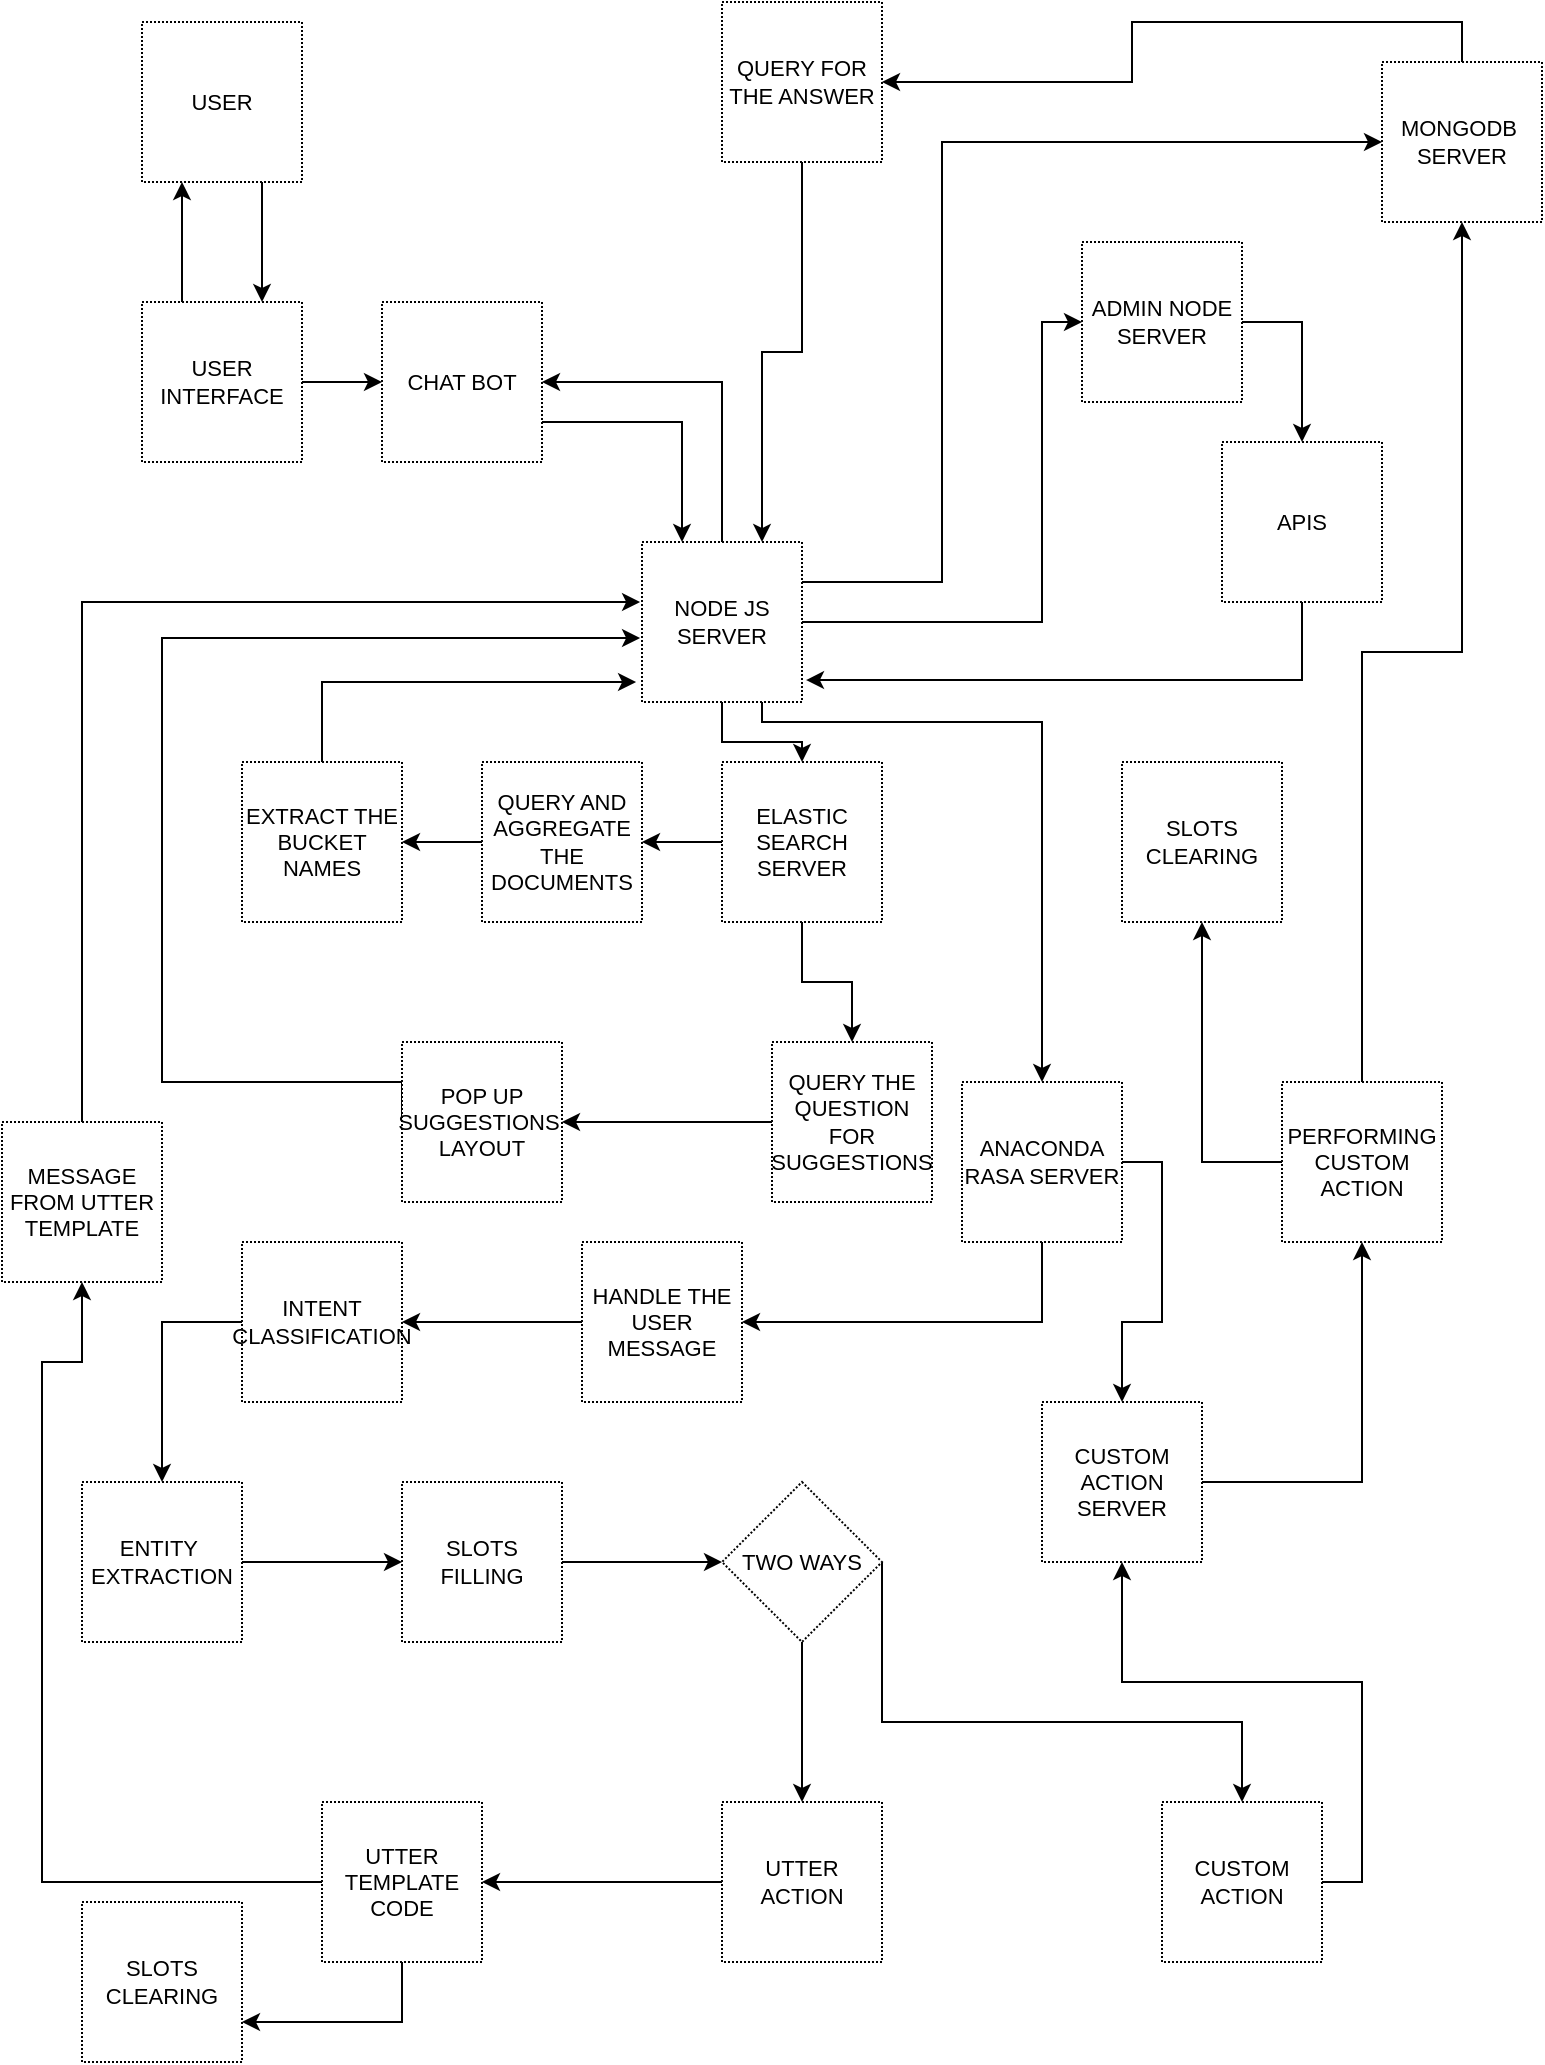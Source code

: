 <mxfile version="12.3.9" type="device" pages="1"><diagram id="PorJ_EYWjf0nkyZtt9dw" name="Page-1"><mxGraphModel dx="782" dy="689" grid="1" gridSize="10" guides="1" tooltips="1" connect="1" arrows="1" fold="1" page="1" pageScale="1" pageWidth="850" pageHeight="1100" math="0" shadow="0"><root><mxCell id="0"/><mxCell id="1" parent="0"/><mxCell id="pTdDTrJEhElgAwJfgWjJ-124" style="edgeStyle=orthogonalEdgeStyle;rounded=0;orthogonalLoop=1;jettySize=auto;html=1;exitX=0.75;exitY=1;exitDx=0;exitDy=0;entryX=0.75;entryY=0;entryDx=0;entryDy=0;fontSize=11;" edge="1" parent="1" source="pTdDTrJEhElgAwJfgWjJ-50" target="pTdDTrJEhElgAwJfgWjJ-51"><mxGeometry relative="1" as="geometry"/></mxCell><mxCell id="pTdDTrJEhElgAwJfgWjJ-50" value="USER" style="whiteSpace=wrap;html=1;aspect=fixed;dashed=1;dashPattern=1 1;fontSize=11;" vertex="1" parent="1"><mxGeometry x="110" y="70" width="80" height="80" as="geometry"/></mxCell><mxCell id="pTdDTrJEhElgAwJfgWjJ-61" style="edgeStyle=orthogonalEdgeStyle;rounded=0;orthogonalLoop=1;jettySize=auto;html=1;exitX=1;exitY=0.5;exitDx=0;exitDy=0;entryX=0;entryY=0.5;entryDx=0;entryDy=0;fontSize=11;" edge="1" parent="1" source="pTdDTrJEhElgAwJfgWjJ-51" target="pTdDTrJEhElgAwJfgWjJ-52"><mxGeometry relative="1" as="geometry"/></mxCell><mxCell id="pTdDTrJEhElgAwJfgWjJ-125" style="edgeStyle=orthogonalEdgeStyle;rounded=0;orthogonalLoop=1;jettySize=auto;html=1;exitX=0.25;exitY=0;exitDx=0;exitDy=0;entryX=0.25;entryY=1;entryDx=0;entryDy=0;fontSize=11;" edge="1" parent="1" source="pTdDTrJEhElgAwJfgWjJ-51" target="pTdDTrJEhElgAwJfgWjJ-50"><mxGeometry relative="1" as="geometry"/></mxCell><mxCell id="pTdDTrJEhElgAwJfgWjJ-51" value="USER INTERFACE" style="whiteSpace=wrap;html=1;aspect=fixed;dashed=1;dashPattern=1 1;fontSize=11;" vertex="1" parent="1"><mxGeometry x="110" y="210" width="80" height="80" as="geometry"/></mxCell><mxCell id="pTdDTrJEhElgAwJfgWjJ-141" style="edgeStyle=orthogonalEdgeStyle;rounded=0;orthogonalLoop=1;jettySize=auto;html=1;exitX=1;exitY=0.75;exitDx=0;exitDy=0;entryX=0.25;entryY=0;entryDx=0;entryDy=0;fontSize=11;" edge="1" parent="1" source="pTdDTrJEhElgAwJfgWjJ-52" target="pTdDTrJEhElgAwJfgWjJ-55"><mxGeometry relative="1" as="geometry"/></mxCell><mxCell id="pTdDTrJEhElgAwJfgWjJ-52" value="CHAT BOT" style="whiteSpace=wrap;html=1;aspect=fixed;dashed=1;dashPattern=1 1;fontSize=11;" vertex="1" parent="1"><mxGeometry x="230" y="210" width="80" height="80" as="geometry"/></mxCell><mxCell id="pTdDTrJEhElgAwJfgWjJ-66" style="edgeStyle=orthogonalEdgeStyle;rounded=0;orthogonalLoop=1;jettySize=auto;html=1;exitX=0;exitY=0.5;exitDx=0;exitDy=0;entryX=1;entryY=0.5;entryDx=0;entryDy=0;fontSize=11;" edge="1" parent="1" source="pTdDTrJEhElgAwJfgWjJ-53" target="pTdDTrJEhElgAwJfgWjJ-58"><mxGeometry relative="1" as="geometry"><mxPoint x="560" y="480" as="targetPoint"/></mxGeometry></mxCell><mxCell id="pTdDTrJEhElgAwJfgWjJ-76" style="edgeStyle=orthogonalEdgeStyle;rounded=0;orthogonalLoop=1;jettySize=auto;html=1;exitX=0.5;exitY=1;exitDx=0;exitDy=0;entryX=0.5;entryY=0;entryDx=0;entryDy=0;fontSize=11;" edge="1" parent="1" source="pTdDTrJEhElgAwJfgWjJ-53" target="pTdDTrJEhElgAwJfgWjJ-75"><mxGeometry relative="1" as="geometry"/></mxCell><mxCell id="pTdDTrJEhElgAwJfgWjJ-53" value="ELASTIC SEARCH&lt;br&gt;SERVER" style="whiteSpace=wrap;html=1;aspect=fixed;dashed=1;dashPattern=1 1;fontSize=11;" vertex="1" parent="1"><mxGeometry x="400" y="440" width="80" height="80" as="geometry"/></mxCell><mxCell id="pTdDTrJEhElgAwJfgWjJ-110" style="edgeStyle=orthogonalEdgeStyle;rounded=0;orthogonalLoop=1;jettySize=auto;html=1;exitX=0.5;exitY=0;exitDx=0;exitDy=0;fontSize=11;" edge="1" parent="1" source="pTdDTrJEhElgAwJfgWjJ-54" target="pTdDTrJEhElgAwJfgWjJ-79"><mxGeometry relative="1" as="geometry"/></mxCell><mxCell id="pTdDTrJEhElgAwJfgWjJ-54" value="MONGODB&amp;nbsp;&lt;br&gt;SERVER" style="whiteSpace=wrap;html=1;aspect=fixed;dashed=1;dashPattern=1 1;fontSize=11;" vertex="1" parent="1"><mxGeometry x="730" y="90" width="80" height="80" as="geometry"/></mxCell><mxCell id="pTdDTrJEhElgAwJfgWjJ-116" style="edgeStyle=orthogonalEdgeStyle;rounded=0;orthogonalLoop=1;jettySize=auto;html=1;exitX=1;exitY=0.25;exitDx=0;exitDy=0;entryX=0;entryY=0.5;entryDx=0;entryDy=0;fontSize=11;" edge="1" parent="1" source="pTdDTrJEhElgAwJfgWjJ-55" target="pTdDTrJEhElgAwJfgWjJ-54"><mxGeometry relative="1" as="geometry"><Array as="points"><mxPoint x="510" y="350"/><mxPoint x="510" y="130"/></Array></mxGeometry></mxCell><mxCell id="pTdDTrJEhElgAwJfgWjJ-129" style="edgeStyle=orthogonalEdgeStyle;rounded=0;orthogonalLoop=1;jettySize=auto;html=1;exitX=1;exitY=0.5;exitDx=0;exitDy=0;entryX=0;entryY=0.5;entryDx=0;entryDy=0;fontSize=11;" edge="1" parent="1" source="pTdDTrJEhElgAwJfgWjJ-55" target="pTdDTrJEhElgAwJfgWjJ-128"><mxGeometry relative="1" as="geometry"><Array as="points"><mxPoint x="560" y="370"/><mxPoint x="560" y="220"/></Array></mxGeometry></mxCell><mxCell id="pTdDTrJEhElgAwJfgWjJ-130" style="edgeStyle=orthogonalEdgeStyle;rounded=0;orthogonalLoop=1;jettySize=auto;html=1;exitX=0.5;exitY=1;exitDx=0;exitDy=0;entryX=0.5;entryY=0;entryDx=0;entryDy=0;fontSize=11;" edge="1" parent="1" source="pTdDTrJEhElgAwJfgWjJ-55" target="pTdDTrJEhElgAwJfgWjJ-53"><mxGeometry relative="1" as="geometry"/></mxCell><mxCell id="pTdDTrJEhElgAwJfgWjJ-131" style="edgeStyle=orthogonalEdgeStyle;rounded=0;orthogonalLoop=1;jettySize=auto;html=1;exitX=0.75;exitY=1;exitDx=0;exitDy=0;entryX=0.5;entryY=0;entryDx=0;entryDy=0;fontSize=11;" edge="1" parent="1" source="pTdDTrJEhElgAwJfgWjJ-55" target="pTdDTrJEhElgAwJfgWjJ-72"><mxGeometry relative="1" as="geometry"><Array as="points"><mxPoint x="420" y="420"/><mxPoint x="560" y="420"/></Array></mxGeometry></mxCell><mxCell id="pTdDTrJEhElgAwJfgWjJ-140" style="edgeStyle=orthogonalEdgeStyle;rounded=0;orthogonalLoop=1;jettySize=auto;html=1;exitX=0.5;exitY=0;exitDx=0;exitDy=0;entryX=1;entryY=0.5;entryDx=0;entryDy=0;fontSize=11;" edge="1" parent="1" source="pTdDTrJEhElgAwJfgWjJ-55" target="pTdDTrJEhElgAwJfgWjJ-52"><mxGeometry relative="1" as="geometry"/></mxCell><mxCell id="pTdDTrJEhElgAwJfgWjJ-55" value="NODE JS SERVER" style="whiteSpace=wrap;html=1;aspect=fixed;dashed=1;dashPattern=1 1;fontSize=11;" vertex="1" parent="1"><mxGeometry x="360" y="330" width="80" height="80" as="geometry"/></mxCell><mxCell id="pTdDTrJEhElgAwJfgWjJ-78" style="edgeStyle=orthogonalEdgeStyle;rounded=0;orthogonalLoop=1;jettySize=auto;html=1;exitX=0;exitY=0.5;exitDx=0;exitDy=0;entryX=-0.012;entryY=0.6;entryDx=0;entryDy=0;fontSize=11;entryPerimeter=0;" edge="1" parent="1" source="pTdDTrJEhElgAwJfgWjJ-56" target="pTdDTrJEhElgAwJfgWjJ-55"><mxGeometry relative="1" as="geometry"><Array as="points"><mxPoint x="240" y="600"/><mxPoint x="120" y="600"/><mxPoint x="120" y="378"/></Array></mxGeometry></mxCell><mxCell id="pTdDTrJEhElgAwJfgWjJ-56" value="POP UP SUGGESTIONS&amp;nbsp;&lt;br&gt;LAYOUT" style="whiteSpace=wrap;html=1;aspect=fixed;dashed=1;dashPattern=1 1;fontSize=11;" vertex="1" parent="1"><mxGeometry x="240" y="580" width="80" height="80" as="geometry"/></mxCell><mxCell id="pTdDTrJEhElgAwJfgWjJ-68" style="edgeStyle=orthogonalEdgeStyle;rounded=0;orthogonalLoop=1;jettySize=auto;html=1;entryX=1;entryY=0.5;entryDx=0;entryDy=0;fontSize=11;" edge="1" parent="1" source="pTdDTrJEhElgAwJfgWjJ-58" target="pTdDTrJEhElgAwJfgWjJ-59"><mxGeometry relative="1" as="geometry"/></mxCell><mxCell id="pTdDTrJEhElgAwJfgWjJ-58" value="QUERY AND&lt;br&gt;AGGREGATE THE DOCUMENTS" style="whiteSpace=wrap;html=1;aspect=fixed;dashed=1;dashPattern=1 1;fontSize=11;" vertex="1" parent="1"><mxGeometry x="280" y="440" width="80" height="80" as="geometry"/></mxCell><mxCell id="pTdDTrJEhElgAwJfgWjJ-123" style="edgeStyle=orthogonalEdgeStyle;rounded=0;orthogonalLoop=1;jettySize=auto;html=1;exitX=0.5;exitY=0;exitDx=0;exitDy=0;entryX=-0.037;entryY=0.875;entryDx=0;entryDy=0;entryPerimeter=0;fontSize=11;" edge="1" parent="1" source="pTdDTrJEhElgAwJfgWjJ-59" target="pTdDTrJEhElgAwJfgWjJ-55"><mxGeometry relative="1" as="geometry"><Array as="points"><mxPoint x="200" y="400"/></Array></mxGeometry></mxCell><mxCell id="pTdDTrJEhElgAwJfgWjJ-59" value="EXTRACT THE BUCKET NAMES" style="whiteSpace=wrap;html=1;aspect=fixed;dashed=1;dashPattern=1 1;fontSize=11;" vertex="1" parent="1"><mxGeometry x="160" y="440" width="80" height="80" as="geometry"/></mxCell><mxCell id="pTdDTrJEhElgAwJfgWjJ-82" style="edgeStyle=orthogonalEdgeStyle;rounded=0;orthogonalLoop=1;jettySize=auto;html=1;exitX=0.5;exitY=1;exitDx=0;exitDy=0;entryX=1;entryY=0.5;entryDx=0;entryDy=0;fontSize=11;" edge="1" parent="1" source="pTdDTrJEhElgAwJfgWjJ-72" target="pTdDTrJEhElgAwJfgWjJ-81"><mxGeometry relative="1" as="geometry"/></mxCell><mxCell id="pTdDTrJEhElgAwJfgWjJ-137" style="edgeStyle=orthogonalEdgeStyle;rounded=0;orthogonalLoop=1;jettySize=auto;html=1;exitX=1;exitY=0.5;exitDx=0;exitDy=0;entryX=0.5;entryY=0;entryDx=0;entryDy=0;fontSize=11;" edge="1" parent="1" source="pTdDTrJEhElgAwJfgWjJ-72" target="pTdDTrJEhElgAwJfgWjJ-136"><mxGeometry relative="1" as="geometry"/></mxCell><mxCell id="pTdDTrJEhElgAwJfgWjJ-72" value="ANACONDA&lt;br&gt;RASA SERVER" style="whiteSpace=wrap;html=1;aspect=fixed;dashed=1;dashPattern=1 1;fontSize=11;" vertex="1" parent="1"><mxGeometry x="520" y="600" width="80" height="80" as="geometry"/></mxCell><mxCell id="pTdDTrJEhElgAwJfgWjJ-77" style="edgeStyle=orthogonalEdgeStyle;rounded=0;orthogonalLoop=1;jettySize=auto;html=1;exitX=0;exitY=0.5;exitDx=0;exitDy=0;entryX=1;entryY=0.5;entryDx=0;entryDy=0;fontSize=11;" edge="1" parent="1" source="pTdDTrJEhElgAwJfgWjJ-75" target="pTdDTrJEhElgAwJfgWjJ-56"><mxGeometry relative="1" as="geometry"/></mxCell><mxCell id="pTdDTrJEhElgAwJfgWjJ-75" value="QUERY THE QUESTION FOR SUGGESTIONS" style="whiteSpace=wrap;html=1;aspect=fixed;dashed=1;dashPattern=1 1;fontSize=11;" vertex="1" parent="1"><mxGeometry x="425" y="580" width="80" height="80" as="geometry"/></mxCell><mxCell id="pTdDTrJEhElgAwJfgWjJ-119" style="edgeStyle=orthogonalEdgeStyle;rounded=0;orthogonalLoop=1;jettySize=auto;html=1;exitX=0.5;exitY=1;exitDx=0;exitDy=0;fontSize=11;entryX=0.75;entryY=0;entryDx=0;entryDy=0;" edge="1" parent="1" source="pTdDTrJEhElgAwJfgWjJ-79" target="pTdDTrJEhElgAwJfgWjJ-55"><mxGeometry relative="1" as="geometry"><mxPoint x="430" y="280" as="targetPoint"/></mxGeometry></mxCell><mxCell id="pTdDTrJEhElgAwJfgWjJ-79" value="QUERY FOR THE ANSWER" style="whiteSpace=wrap;html=1;aspect=fixed;dashed=1;dashPattern=1 1;fontSize=11;" vertex="1" parent="1"><mxGeometry x="400" y="60" width="80" height="80" as="geometry"/></mxCell><mxCell id="pTdDTrJEhElgAwJfgWjJ-85" style="edgeStyle=orthogonalEdgeStyle;rounded=0;orthogonalLoop=1;jettySize=auto;html=1;exitX=0;exitY=0.5;exitDx=0;exitDy=0;entryX=1;entryY=0.5;entryDx=0;entryDy=0;fontSize=11;" edge="1" parent="1" source="pTdDTrJEhElgAwJfgWjJ-81" target="pTdDTrJEhElgAwJfgWjJ-83"><mxGeometry relative="1" as="geometry"/></mxCell><mxCell id="pTdDTrJEhElgAwJfgWjJ-81" value="HANDLE THE USER MESSAGE" style="whiteSpace=wrap;html=1;aspect=fixed;dashed=1;dashPattern=1 1;fontSize=11;" vertex="1" parent="1"><mxGeometry x="330" y="680" width="80" height="80" as="geometry"/></mxCell><mxCell id="pTdDTrJEhElgAwJfgWjJ-86" style="edgeStyle=orthogonalEdgeStyle;rounded=0;orthogonalLoop=1;jettySize=auto;html=1;exitX=0;exitY=0.5;exitDx=0;exitDy=0;entryX=0.5;entryY=0;entryDx=0;entryDy=0;fontSize=11;" edge="1" parent="1" source="pTdDTrJEhElgAwJfgWjJ-83" target="pTdDTrJEhElgAwJfgWjJ-84"><mxGeometry relative="1" as="geometry"/></mxCell><mxCell id="pTdDTrJEhElgAwJfgWjJ-83" value="INTENT CLASSIFICATION" style="whiteSpace=wrap;html=1;aspect=fixed;dashed=1;dashPattern=1 1;fontSize=11;" vertex="1" parent="1"><mxGeometry x="160" y="680" width="80" height="80" as="geometry"/></mxCell><mxCell id="pTdDTrJEhElgAwJfgWjJ-95" style="edgeStyle=orthogonalEdgeStyle;rounded=0;orthogonalLoop=1;jettySize=auto;html=1;exitX=1;exitY=0.5;exitDx=0;exitDy=0;entryX=0;entryY=0.5;entryDx=0;entryDy=0;fontSize=11;" edge="1" parent="1" source="pTdDTrJEhElgAwJfgWjJ-84" target="pTdDTrJEhElgAwJfgWjJ-93"><mxGeometry relative="1" as="geometry"/></mxCell><mxCell id="pTdDTrJEhElgAwJfgWjJ-84" value="ENTITY&amp;nbsp;&lt;br&gt;EXTRACTION" style="whiteSpace=wrap;html=1;aspect=fixed;dashed=1;dashPattern=1 1;fontSize=11;" vertex="1" parent="1"><mxGeometry x="80" y="800" width="80" height="80" as="geometry"/></mxCell><mxCell id="pTdDTrJEhElgAwJfgWjJ-90" style="edgeStyle=orthogonalEdgeStyle;rounded=0;orthogonalLoop=1;jettySize=auto;html=1;exitX=1;exitY=0.5;exitDx=0;exitDy=0;fontSize=11;" edge="1" parent="1" source="pTdDTrJEhElgAwJfgWjJ-87" target="pTdDTrJEhElgAwJfgWjJ-89"><mxGeometry relative="1" as="geometry"><Array as="points"><mxPoint x="480" y="920"/><mxPoint x="660" y="920"/></Array></mxGeometry></mxCell><mxCell id="pTdDTrJEhElgAwJfgWjJ-92" style="edgeStyle=orthogonalEdgeStyle;rounded=0;orthogonalLoop=1;jettySize=auto;html=1;exitX=0.5;exitY=1;exitDx=0;exitDy=0;entryX=0.5;entryY=0;entryDx=0;entryDy=0;fontSize=11;" edge="1" parent="1" source="pTdDTrJEhElgAwJfgWjJ-87" target="pTdDTrJEhElgAwJfgWjJ-91"><mxGeometry relative="1" as="geometry"/></mxCell><mxCell id="pTdDTrJEhElgAwJfgWjJ-87" value="TWO WAYS" style="rhombus;whiteSpace=wrap;html=1;dashed=1;dashPattern=1 1;fontSize=11;" vertex="1" parent="1"><mxGeometry x="400" y="800" width="80" height="80" as="geometry"/></mxCell><mxCell id="pTdDTrJEhElgAwJfgWjJ-107" style="edgeStyle=orthogonalEdgeStyle;rounded=0;orthogonalLoop=1;jettySize=auto;html=1;exitX=1;exitY=0.5;exitDx=0;exitDy=0;entryX=0.5;entryY=1;entryDx=0;entryDy=0;fontSize=11;" edge="1" parent="1" source="pTdDTrJEhElgAwJfgWjJ-89" target="pTdDTrJEhElgAwJfgWjJ-136"><mxGeometry relative="1" as="geometry"/></mxCell><mxCell id="pTdDTrJEhElgAwJfgWjJ-89" value="CUSTOM ACTION" style="whiteSpace=wrap;html=1;aspect=fixed;dashed=1;dashPattern=1 1;fontSize=11;" vertex="1" parent="1"><mxGeometry x="620" y="960" width="80" height="80" as="geometry"/></mxCell><mxCell id="pTdDTrJEhElgAwJfgWjJ-105" style="edgeStyle=orthogonalEdgeStyle;rounded=0;orthogonalLoop=1;jettySize=auto;html=1;exitX=0;exitY=0.5;exitDx=0;exitDy=0;entryX=1;entryY=0.5;entryDx=0;entryDy=0;fontSize=11;" edge="1" parent="1" source="pTdDTrJEhElgAwJfgWjJ-91" target="pTdDTrJEhElgAwJfgWjJ-97"><mxGeometry relative="1" as="geometry"/></mxCell><mxCell id="pTdDTrJEhElgAwJfgWjJ-91" value="UTTER ACTION" style="whiteSpace=wrap;html=1;aspect=fixed;dashed=1;dashPattern=1 1;fontSize=11;" vertex="1" parent="1"><mxGeometry x="400" y="960" width="80" height="80" as="geometry"/></mxCell><mxCell id="pTdDTrJEhElgAwJfgWjJ-96" style="edgeStyle=orthogonalEdgeStyle;rounded=0;orthogonalLoop=1;jettySize=auto;html=1;exitX=1;exitY=0.5;exitDx=0;exitDy=0;entryX=0;entryY=0.5;entryDx=0;entryDy=0;fontSize=11;" edge="1" parent="1" source="pTdDTrJEhElgAwJfgWjJ-93" target="pTdDTrJEhElgAwJfgWjJ-87"><mxGeometry relative="1" as="geometry"/></mxCell><mxCell id="pTdDTrJEhElgAwJfgWjJ-93" value="SLOTS FILLING" style="whiteSpace=wrap;html=1;aspect=fixed;dashed=1;dashPattern=1 1;fontSize=11;" vertex="1" parent="1"><mxGeometry x="240" y="800" width="80" height="80" as="geometry"/></mxCell><mxCell id="pTdDTrJEhElgAwJfgWjJ-100" style="edgeStyle=orthogonalEdgeStyle;rounded=0;orthogonalLoop=1;jettySize=auto;html=1;exitX=0;exitY=0.5;exitDx=0;exitDy=0;entryX=0.5;entryY=1;entryDx=0;entryDy=0;fontSize=11;" edge="1" parent="1" source="pTdDTrJEhElgAwJfgWjJ-97" target="pTdDTrJEhElgAwJfgWjJ-98"><mxGeometry relative="1" as="geometry"><Array as="points"><mxPoint x="60" y="1000"/><mxPoint x="60" y="740"/><mxPoint x="80" y="740"/></Array></mxGeometry></mxCell><mxCell id="pTdDTrJEhElgAwJfgWjJ-103" style="edgeStyle=orthogonalEdgeStyle;rounded=0;orthogonalLoop=1;jettySize=auto;html=1;exitX=0.5;exitY=1;exitDx=0;exitDy=0;entryX=1;entryY=0.75;entryDx=0;entryDy=0;fontSize=11;" edge="1" parent="1" source="pTdDTrJEhElgAwJfgWjJ-97" target="pTdDTrJEhElgAwJfgWjJ-102"><mxGeometry relative="1" as="geometry"/></mxCell><mxCell id="pTdDTrJEhElgAwJfgWjJ-97" value="UTTER&lt;br&gt;TEMPLATE&lt;br&gt;CODE" style="whiteSpace=wrap;html=1;aspect=fixed;dashed=1;dashPattern=1 1;fontSize=11;" vertex="1" parent="1"><mxGeometry x="200" y="960" width="80" height="80" as="geometry"/></mxCell><mxCell id="pTdDTrJEhElgAwJfgWjJ-101" style="edgeStyle=orthogonalEdgeStyle;rounded=0;orthogonalLoop=1;jettySize=auto;html=1;exitX=0.5;exitY=0;exitDx=0;exitDy=0;entryX=-0.012;entryY=0.375;entryDx=0;entryDy=0;fontSize=11;entryPerimeter=0;" edge="1" parent="1" source="pTdDTrJEhElgAwJfgWjJ-98" target="pTdDTrJEhElgAwJfgWjJ-55"><mxGeometry relative="1" as="geometry"><Array as="points"><mxPoint x="80" y="360"/></Array></mxGeometry></mxCell><mxCell id="pTdDTrJEhElgAwJfgWjJ-98" value="MESSAGE FROM UTTER TEMPLATE" style="whiteSpace=wrap;html=1;aspect=fixed;dashed=1;dashPattern=1 1;fontSize=11;" vertex="1" parent="1"><mxGeometry x="40" y="620" width="80" height="80" as="geometry"/></mxCell><mxCell id="pTdDTrJEhElgAwJfgWjJ-102" value="SLOTS&lt;br&gt;CLEARING" style="whiteSpace=wrap;html=1;aspect=fixed;dashed=1;dashPattern=1 1;fontSize=11;" vertex="1" parent="1"><mxGeometry x="80" y="1010" width="80" height="80" as="geometry"/></mxCell><mxCell id="pTdDTrJEhElgAwJfgWjJ-108" style="edgeStyle=orthogonalEdgeStyle;rounded=0;orthogonalLoop=1;jettySize=auto;html=1;exitX=0.5;exitY=0;exitDx=0;exitDy=0;entryX=0.5;entryY=1;entryDx=0;entryDy=0;fontSize=11;" edge="1" parent="1" source="pTdDTrJEhElgAwJfgWjJ-106" target="pTdDTrJEhElgAwJfgWjJ-54"><mxGeometry relative="1" as="geometry"/></mxCell><mxCell id="pTdDTrJEhElgAwJfgWjJ-112" style="edgeStyle=orthogonalEdgeStyle;rounded=0;orthogonalLoop=1;jettySize=auto;html=1;exitX=0;exitY=0.5;exitDx=0;exitDy=0;entryX=0.5;entryY=1;entryDx=0;entryDy=0;fontSize=11;" edge="1" parent="1" source="pTdDTrJEhElgAwJfgWjJ-106" target="pTdDTrJEhElgAwJfgWjJ-111"><mxGeometry relative="1" as="geometry"/></mxCell><mxCell id="pTdDTrJEhElgAwJfgWjJ-106" value="PERFORMING CUSTOM ACTION" style="whiteSpace=wrap;html=1;aspect=fixed;dashed=1;dashPattern=1 1;fontSize=11;" vertex="1" parent="1"><mxGeometry x="680" y="600" width="80" height="80" as="geometry"/></mxCell><mxCell id="pTdDTrJEhElgAwJfgWjJ-111" value="SLOTS CLEARING" style="whiteSpace=wrap;html=1;aspect=fixed;dashed=1;dashPattern=1 1;fontSize=11;" vertex="1" parent="1"><mxGeometry x="600" y="440" width="80" height="80" as="geometry"/></mxCell><mxCell id="pTdDTrJEhElgAwJfgWjJ-134" style="edgeStyle=orthogonalEdgeStyle;rounded=0;orthogonalLoop=1;jettySize=auto;html=1;exitX=1;exitY=0.5;exitDx=0;exitDy=0;entryX=0.5;entryY=0;entryDx=0;entryDy=0;fontSize=11;" edge="1" parent="1" source="pTdDTrJEhElgAwJfgWjJ-128" target="pTdDTrJEhElgAwJfgWjJ-133"><mxGeometry relative="1" as="geometry"/></mxCell><mxCell id="pTdDTrJEhElgAwJfgWjJ-128" value="ADMIN NODE SERVER" style="whiteSpace=wrap;html=1;aspect=fixed;dashed=1;dashPattern=1 1;fontSize=11;" vertex="1" parent="1"><mxGeometry x="580" y="180" width="80" height="80" as="geometry"/></mxCell><mxCell id="pTdDTrJEhElgAwJfgWjJ-135" style="edgeStyle=orthogonalEdgeStyle;rounded=0;orthogonalLoop=1;jettySize=auto;html=1;exitX=0.5;exitY=1;exitDx=0;exitDy=0;entryX=1.025;entryY=0.863;entryDx=0;entryDy=0;entryPerimeter=0;fontSize=11;" edge="1" parent="1" source="pTdDTrJEhElgAwJfgWjJ-133" target="pTdDTrJEhElgAwJfgWjJ-55"><mxGeometry relative="1" as="geometry"/></mxCell><mxCell id="pTdDTrJEhElgAwJfgWjJ-133" value="APIS" style="whiteSpace=wrap;html=1;aspect=fixed;dashed=1;dashPattern=1 1;fontSize=11;" vertex="1" parent="1"><mxGeometry x="650" y="280" width="80" height="80" as="geometry"/></mxCell><mxCell id="pTdDTrJEhElgAwJfgWjJ-138" style="edgeStyle=orthogonalEdgeStyle;rounded=0;orthogonalLoop=1;jettySize=auto;html=1;exitX=1;exitY=0.5;exitDx=0;exitDy=0;entryX=0.5;entryY=1;entryDx=0;entryDy=0;fontSize=11;" edge="1" parent="1" source="pTdDTrJEhElgAwJfgWjJ-136" target="pTdDTrJEhElgAwJfgWjJ-106"><mxGeometry relative="1" as="geometry"/></mxCell><mxCell id="pTdDTrJEhElgAwJfgWjJ-136" value="CUSTOM ACTION SERVER" style="whiteSpace=wrap;html=1;aspect=fixed;dashed=1;dashPattern=1 1;fontSize=11;" vertex="1" parent="1"><mxGeometry x="560" y="760" width="80" height="80" as="geometry"/></mxCell></root></mxGraphModel></diagram></mxfile>